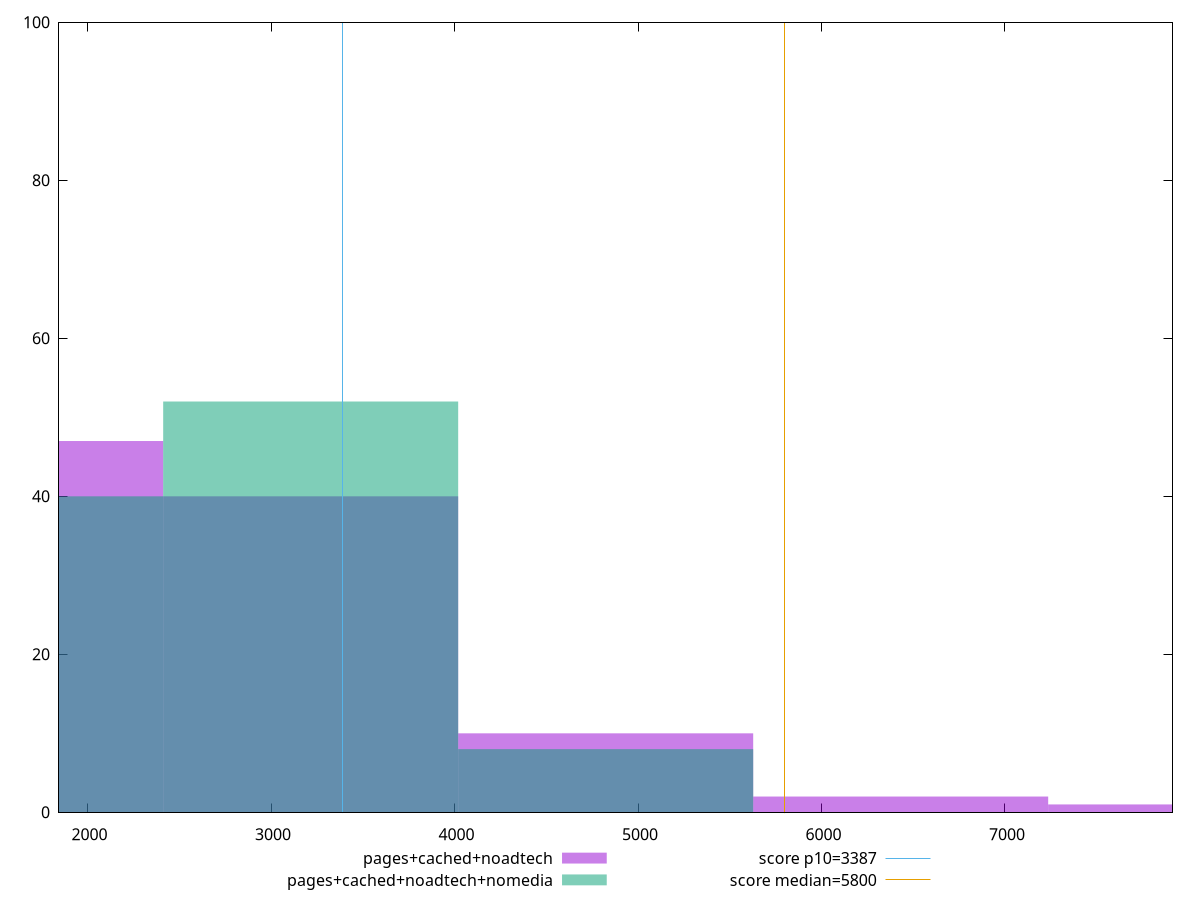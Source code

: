 reset

$pagesCachedNoadtech <<EOF
8039.694988042131 1
3215.8779952168525 40
1607.9389976084262 47
4823.816992825279 10
6431.755990433705 2
EOF

$pagesCachedNoadtechNomedia <<EOF
4823.816992825279 8
3215.8779952168525 52
1607.9389976084262 40
EOF

set key outside below
set boxwidth 1607.9389976084262
set xrange [1844.0705300072432:7913.276980016753]
set yrange [0:100]
set trange [0:100]
set style fill transparent solid 0.5 noborder

set parametric
set terminal svg size 640, 500 enhanced background rgb 'white'
set output "report_00013_2021-02-09T12-04-24.940Z/speed-index/comparison/histogram/2_vs_3.svg"

plot $pagesCachedNoadtech title "pages+cached+noadtech" with boxes, \
     $pagesCachedNoadtechNomedia title "pages+cached+noadtech+nomedia" with boxes, \
     3387,t title "score p10=3387", \
     5800,t title "score median=5800"

reset

